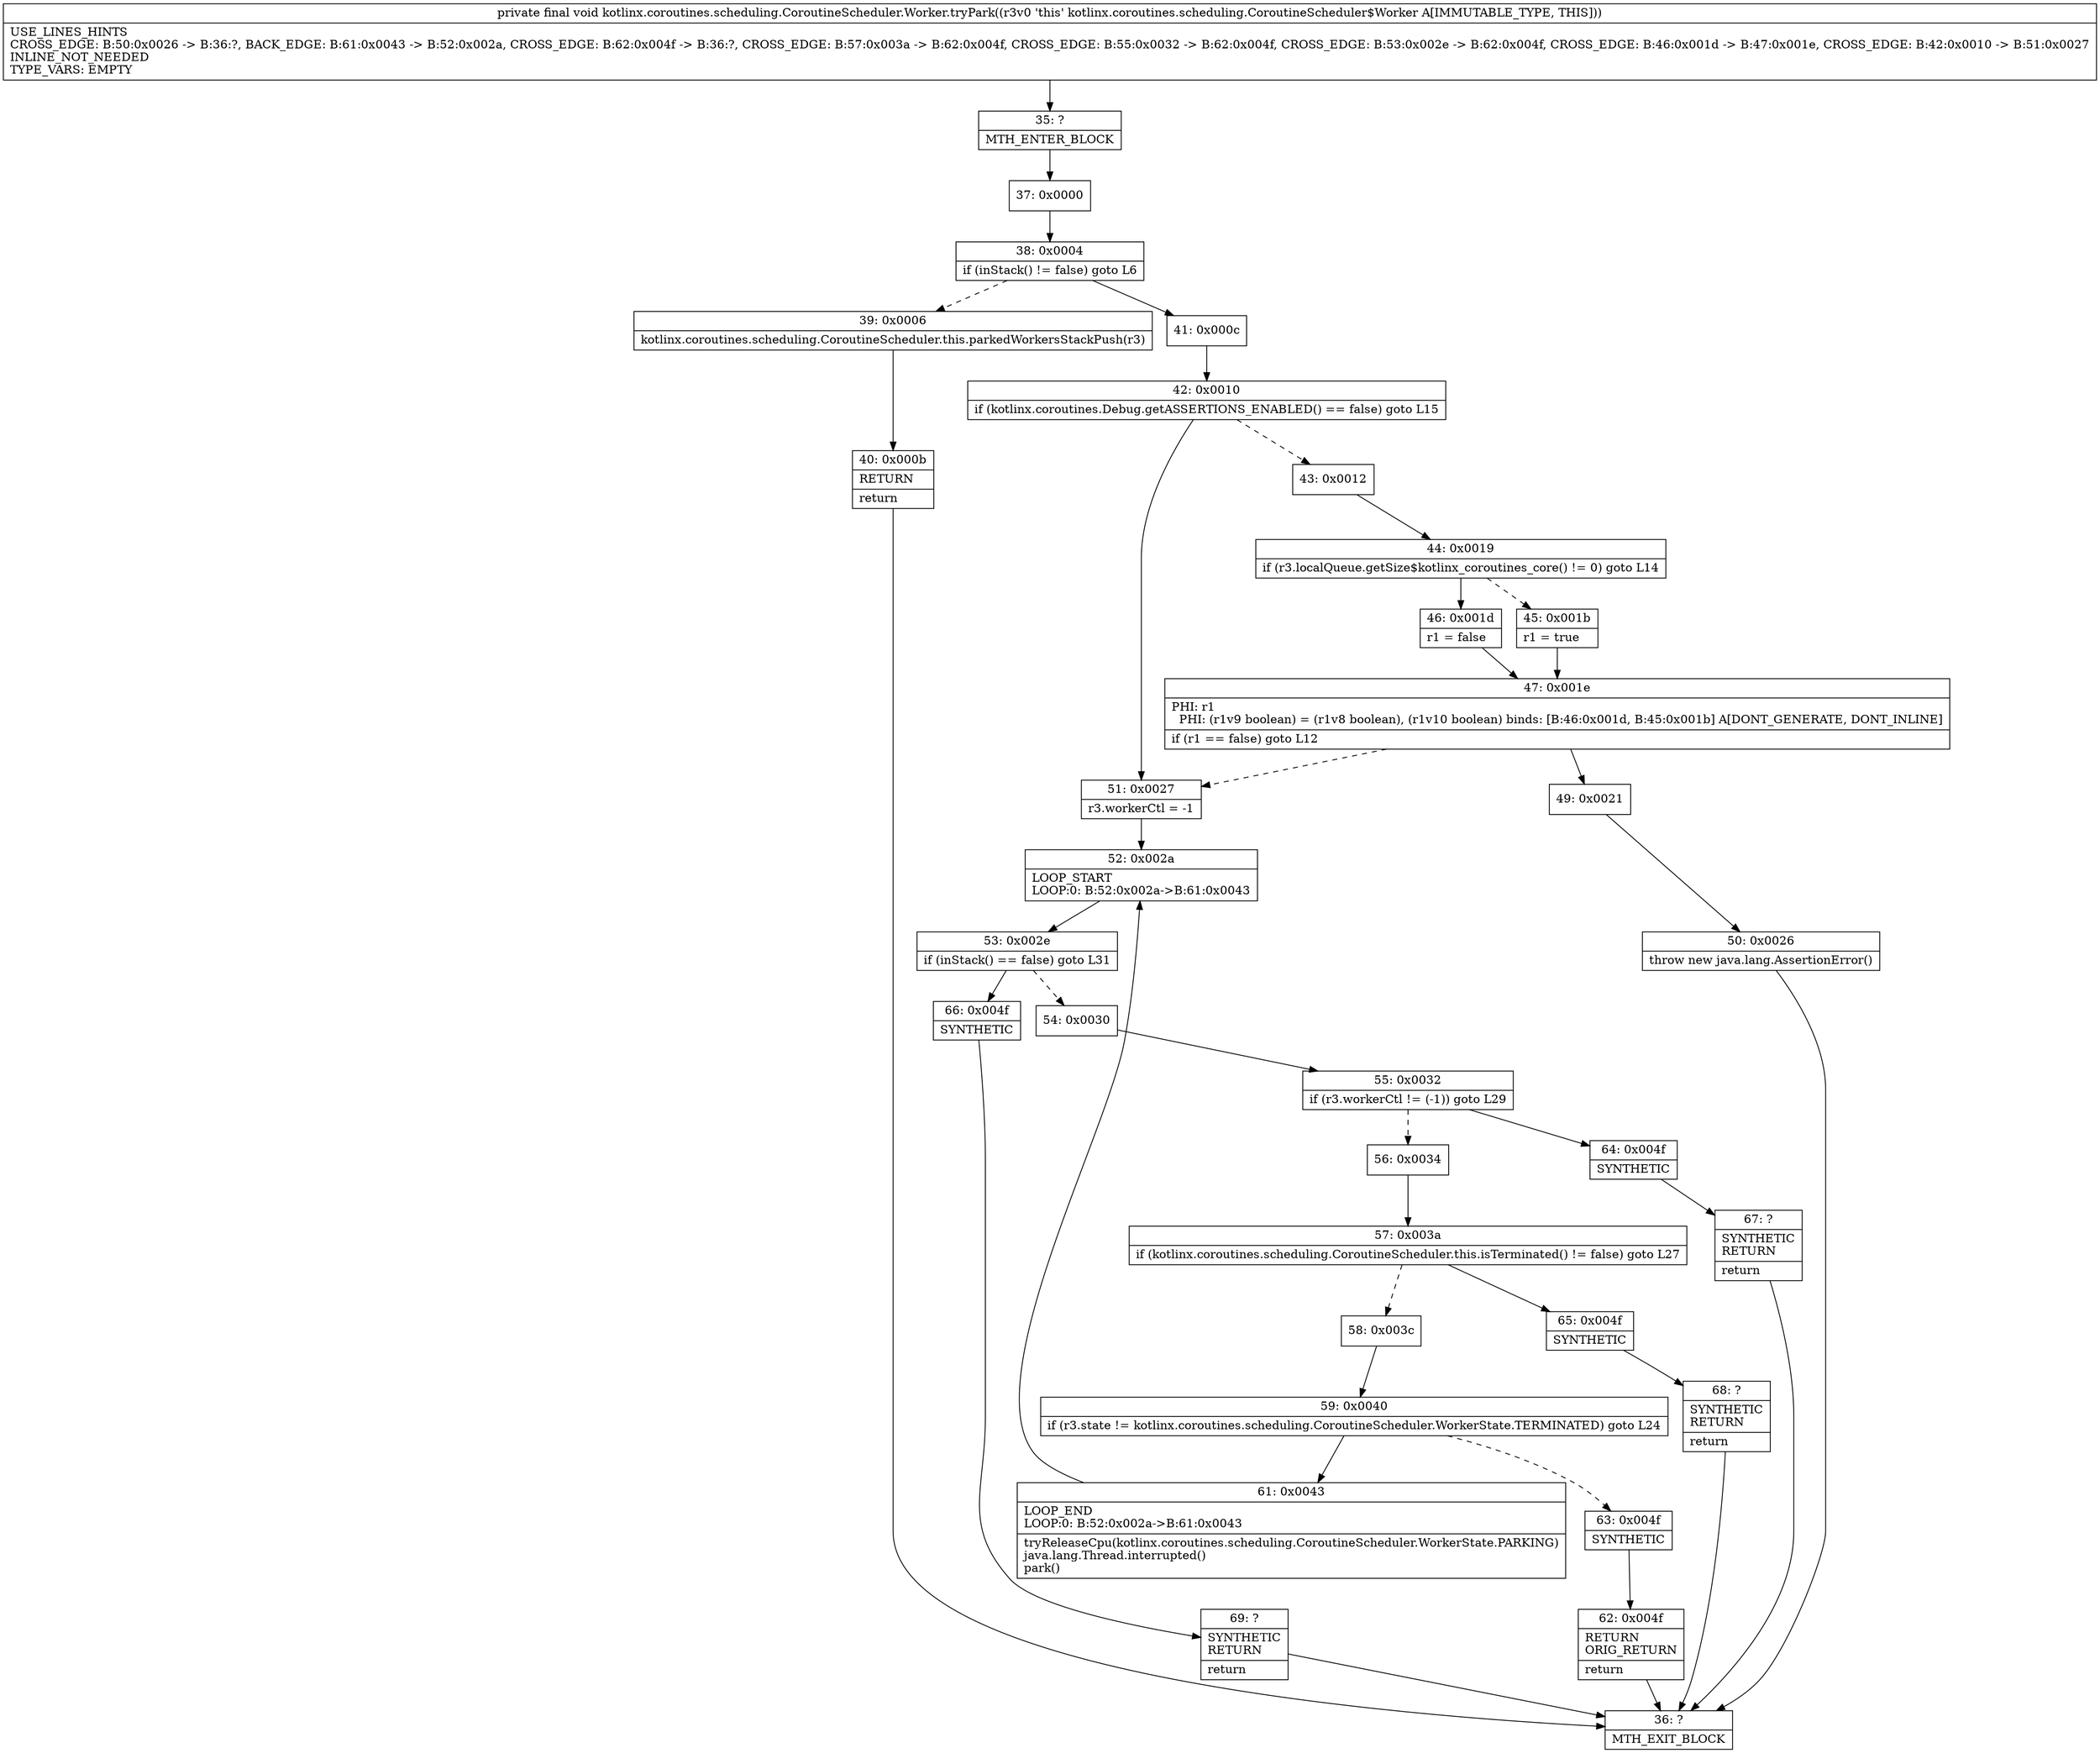 digraph "CFG forkotlinx.coroutines.scheduling.CoroutineScheduler.Worker.tryPark()V" {
Node_35 [shape=record,label="{35\:\ ?|MTH_ENTER_BLOCK\l}"];
Node_37 [shape=record,label="{37\:\ 0x0000}"];
Node_38 [shape=record,label="{38\:\ 0x0004|if (inStack() != false) goto L6\l}"];
Node_39 [shape=record,label="{39\:\ 0x0006|kotlinx.coroutines.scheduling.CoroutineScheduler.this.parkedWorkersStackPush(r3)\l}"];
Node_40 [shape=record,label="{40\:\ 0x000b|RETURN\l|return\l}"];
Node_36 [shape=record,label="{36\:\ ?|MTH_EXIT_BLOCK\l}"];
Node_41 [shape=record,label="{41\:\ 0x000c}"];
Node_42 [shape=record,label="{42\:\ 0x0010|if (kotlinx.coroutines.Debug.getASSERTIONS_ENABLED() == false) goto L15\l}"];
Node_43 [shape=record,label="{43\:\ 0x0012}"];
Node_44 [shape=record,label="{44\:\ 0x0019|if (r3.localQueue.getSize$kotlinx_coroutines_core() != 0) goto L14\l}"];
Node_45 [shape=record,label="{45\:\ 0x001b|r1 = true\l}"];
Node_47 [shape=record,label="{47\:\ 0x001e|PHI: r1 \l  PHI: (r1v9 boolean) = (r1v8 boolean), (r1v10 boolean) binds: [B:46:0x001d, B:45:0x001b] A[DONT_GENERATE, DONT_INLINE]\l|if (r1 == false) goto L12\l}"];
Node_49 [shape=record,label="{49\:\ 0x0021}"];
Node_50 [shape=record,label="{50\:\ 0x0026|throw new java.lang.AssertionError()\l}"];
Node_46 [shape=record,label="{46\:\ 0x001d|r1 = false\l}"];
Node_51 [shape=record,label="{51\:\ 0x0027|r3.workerCtl = \-1\l}"];
Node_52 [shape=record,label="{52\:\ 0x002a|LOOP_START\lLOOP:0: B:52:0x002a\-\>B:61:0x0043\l}"];
Node_53 [shape=record,label="{53\:\ 0x002e|if (inStack() == false) goto L31\l}"];
Node_54 [shape=record,label="{54\:\ 0x0030}"];
Node_55 [shape=record,label="{55\:\ 0x0032|if (r3.workerCtl != (\-1)) goto L29\l}"];
Node_56 [shape=record,label="{56\:\ 0x0034}"];
Node_57 [shape=record,label="{57\:\ 0x003a|if (kotlinx.coroutines.scheduling.CoroutineScheduler.this.isTerminated() != false) goto L27\l}"];
Node_58 [shape=record,label="{58\:\ 0x003c}"];
Node_59 [shape=record,label="{59\:\ 0x0040|if (r3.state != kotlinx.coroutines.scheduling.CoroutineScheduler.WorkerState.TERMINATED) goto L24\l}"];
Node_61 [shape=record,label="{61\:\ 0x0043|LOOP_END\lLOOP:0: B:52:0x002a\-\>B:61:0x0043\l|tryReleaseCpu(kotlinx.coroutines.scheduling.CoroutineScheduler.WorkerState.PARKING)\ljava.lang.Thread.interrupted()\lpark()\l}"];
Node_63 [shape=record,label="{63\:\ 0x004f|SYNTHETIC\l}"];
Node_62 [shape=record,label="{62\:\ 0x004f|RETURN\lORIG_RETURN\l|return\l}"];
Node_65 [shape=record,label="{65\:\ 0x004f|SYNTHETIC\l}"];
Node_68 [shape=record,label="{68\:\ ?|SYNTHETIC\lRETURN\l|return\l}"];
Node_64 [shape=record,label="{64\:\ 0x004f|SYNTHETIC\l}"];
Node_67 [shape=record,label="{67\:\ ?|SYNTHETIC\lRETURN\l|return\l}"];
Node_66 [shape=record,label="{66\:\ 0x004f|SYNTHETIC\l}"];
Node_69 [shape=record,label="{69\:\ ?|SYNTHETIC\lRETURN\l|return\l}"];
MethodNode[shape=record,label="{private final void kotlinx.coroutines.scheduling.CoroutineScheduler.Worker.tryPark((r3v0 'this' kotlinx.coroutines.scheduling.CoroutineScheduler$Worker A[IMMUTABLE_TYPE, THIS]))  | USE_LINES_HINTS\lCROSS_EDGE: B:50:0x0026 \-\> B:36:?, BACK_EDGE: B:61:0x0043 \-\> B:52:0x002a, CROSS_EDGE: B:62:0x004f \-\> B:36:?, CROSS_EDGE: B:57:0x003a \-\> B:62:0x004f, CROSS_EDGE: B:55:0x0032 \-\> B:62:0x004f, CROSS_EDGE: B:53:0x002e \-\> B:62:0x004f, CROSS_EDGE: B:46:0x001d \-\> B:47:0x001e, CROSS_EDGE: B:42:0x0010 \-\> B:51:0x0027\lINLINE_NOT_NEEDED\lTYPE_VARS: EMPTY\l}"];
MethodNode -> Node_35;Node_35 -> Node_37;
Node_37 -> Node_38;
Node_38 -> Node_39[style=dashed];
Node_38 -> Node_41;
Node_39 -> Node_40;
Node_40 -> Node_36;
Node_41 -> Node_42;
Node_42 -> Node_43[style=dashed];
Node_42 -> Node_51;
Node_43 -> Node_44;
Node_44 -> Node_45[style=dashed];
Node_44 -> Node_46;
Node_45 -> Node_47;
Node_47 -> Node_49;
Node_47 -> Node_51[style=dashed];
Node_49 -> Node_50;
Node_50 -> Node_36;
Node_46 -> Node_47;
Node_51 -> Node_52;
Node_52 -> Node_53;
Node_53 -> Node_54[style=dashed];
Node_53 -> Node_66;
Node_54 -> Node_55;
Node_55 -> Node_56[style=dashed];
Node_55 -> Node_64;
Node_56 -> Node_57;
Node_57 -> Node_58[style=dashed];
Node_57 -> Node_65;
Node_58 -> Node_59;
Node_59 -> Node_61;
Node_59 -> Node_63[style=dashed];
Node_61 -> Node_52;
Node_63 -> Node_62;
Node_62 -> Node_36;
Node_65 -> Node_68;
Node_68 -> Node_36;
Node_64 -> Node_67;
Node_67 -> Node_36;
Node_66 -> Node_69;
Node_69 -> Node_36;
}

